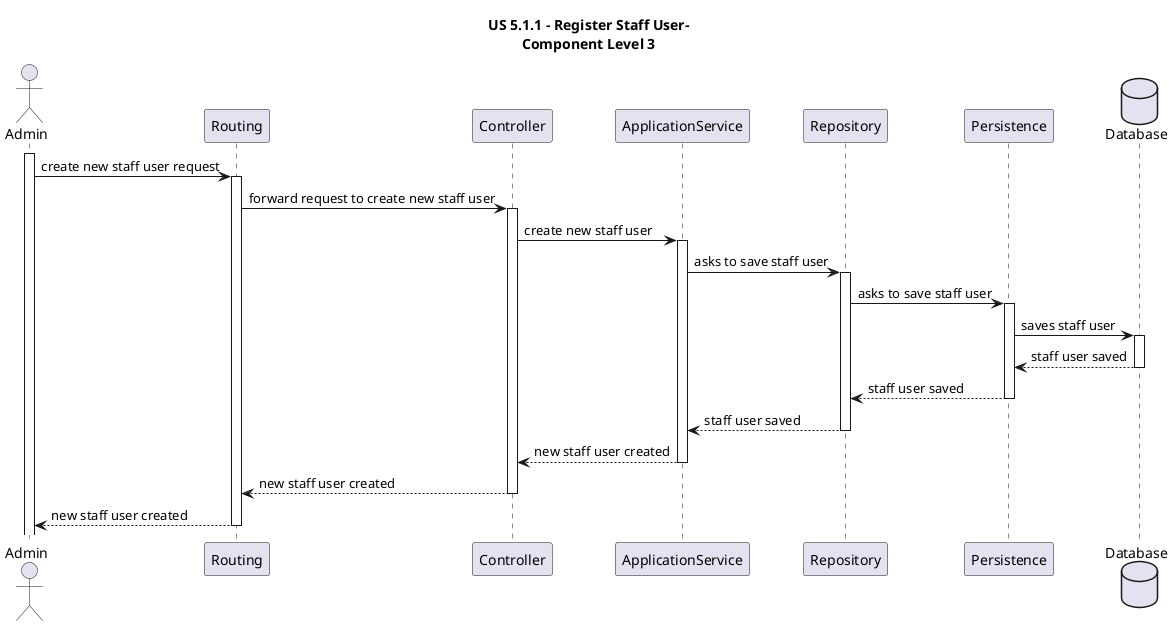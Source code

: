 @startuml
title US 5.1.1 - Register Staff User-\nComponent Level 3

actor Admin
participant Routing
participant Controller
participant ApplicationService
participant Repository
participant Persistence
database Database

activate Admin

Admin -> Routing: create new staff user request
    activate Routing
    
    Routing -> Controller: forward request to create new staff user
    activate Controller
    
    Controller -> ApplicationService: create new staff user
    activate ApplicationService
    
    ApplicationService -> Repository: asks to save staff user
    activate Repository
    
    Repository -> Persistence: asks to save staff user
    activate Persistence
    
    Persistence -> Database: saves staff user
    activate Database
    
    Database --> Persistence: staff user saved
    deactivate Database
    
    Persistence --> Repository: staff user saved
    deactivate Persistence
    
    Repository --> ApplicationService: staff user saved
    deactivate Repository
    
    ApplicationService --> Controller: new staff user created
    deactivate ApplicationService
    
    Controller --> Routing: new staff user created
    deactivate Controller
    
    Routing --> Admin: new staff user created
    deactivate Routing

@enduml
